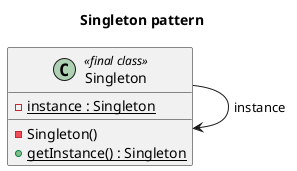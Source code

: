 @startuml Singleton
title Singleton pattern

class Singleton <<final class>> {
    -{static} instance : Singleton
    - Singleton()
    +{static} getInstance() : Singleton
}

Singleton --> Singleton:instance
@enduml
